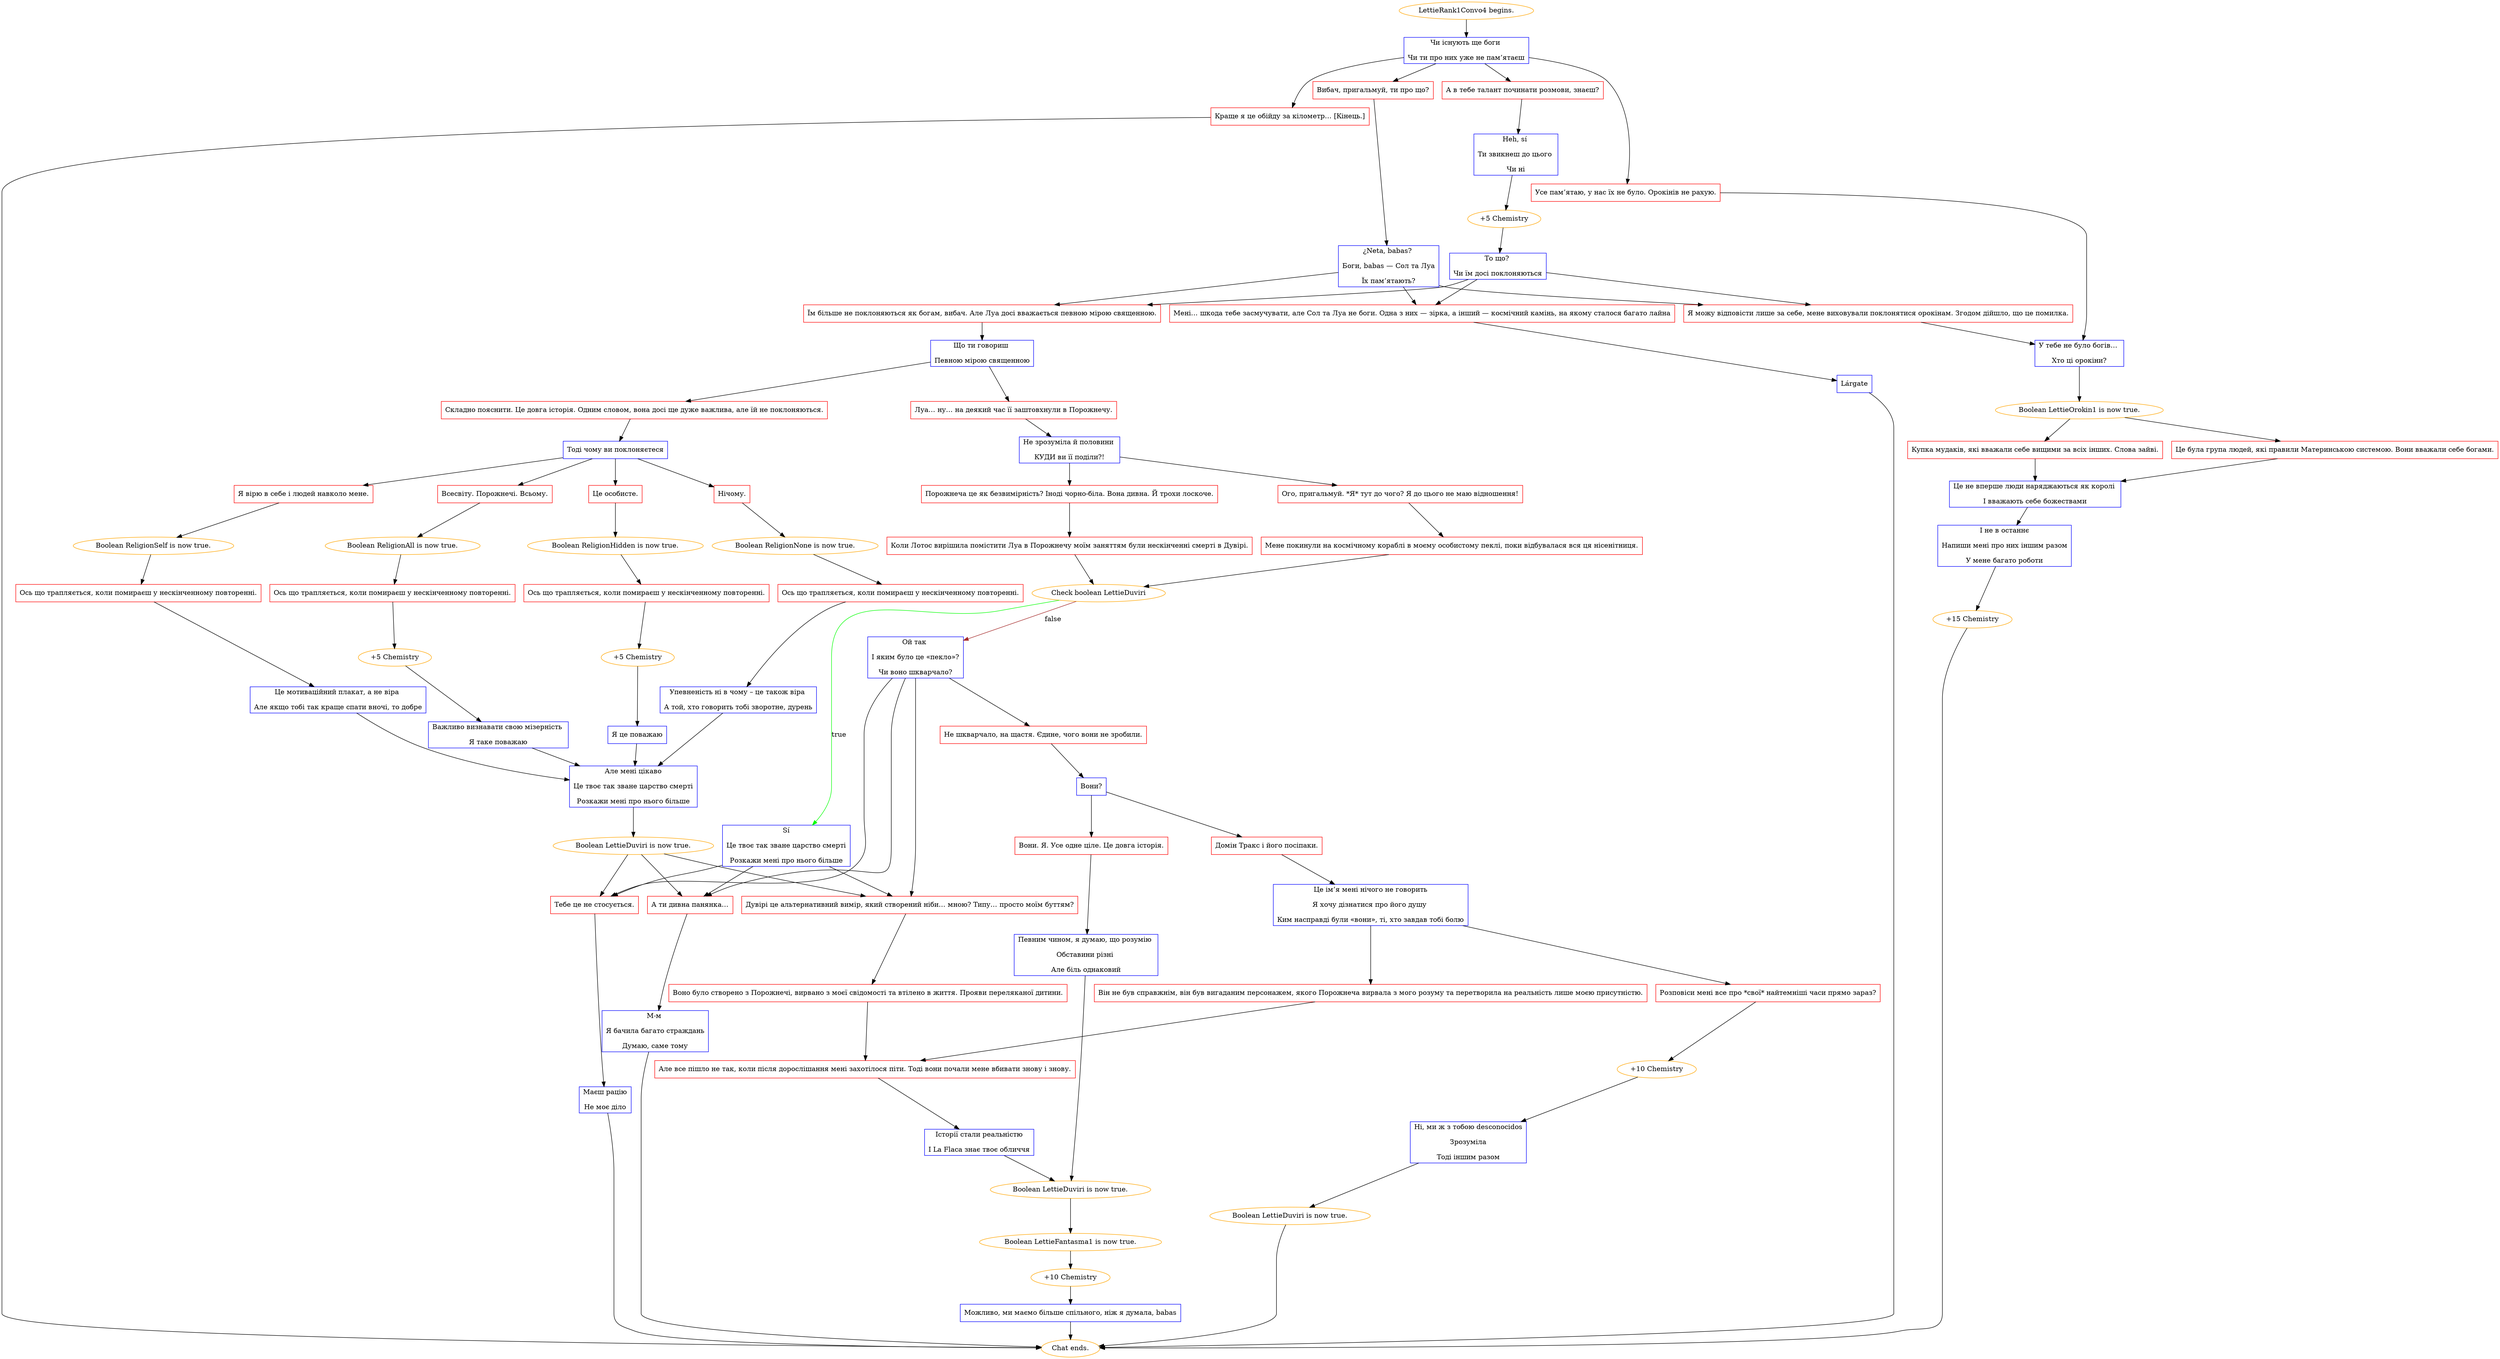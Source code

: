 digraph {
	"LettieRank1Convo4 begins." [color=orange];
		"LettieRank1Convo4 begins." -> j1037370848;
	j1037370848 [label="Чи існують ще боги 
Чи ти про них уже не пам’ятаєш",shape=box,color=blue];
		j1037370848 -> j2352146133;
		j1037370848 -> j2014965009;
		j1037370848 -> j4064875685;
		j1037370848 -> j1183207134;
	j2352146133 [label="Вибач, пригальмуй, ти про що?",shape=box,color=red];
		j2352146133 -> j3356312773;
	j2014965009 [label="А в тебе талант починати розмови, знаєш?",shape=box,color=red];
		j2014965009 -> j1696200443;
	j4064875685 [label="Краще я це обійду за кілометр… [Кінець.]",shape=box,color=red];
		j4064875685 -> "Chat ends.";
	j1183207134 [label="Усе пам’ятаю, у нас їх не було. Орокінів не рахую.",shape=box,color=red];
		j1183207134 -> j308810175;
	j3356312773 [label="¿Neta, babas? 
Боги, babas — Сол та Луа
Їх пам’ятають?",shape=box,color=blue];
		j3356312773 -> j2209229271;
		j3356312773 -> j4228992413;
		j3356312773 -> j2388608081;
	j1696200443 [label="Heh, sí 
Ти звикнеш до цього 
Чи ні",shape=box,color=blue];
		j1696200443 -> j4034662504;
	"Chat ends." [color=orange];
	j308810175 [label="У тебе не було богів… 
Хто ці орокіни?",shape=box,color=blue];
		j308810175 -> j2126616671;
	j2209229271 [label="Мені… шкода тебе засмучувати, але Сол та Луа не боги. Одна з них — зірка, а інший — космічний камінь, на якому сталося багато лайна",shape=box,color=red];
		j2209229271 -> j4236534637;
	j4228992413 [label="Їм більше не поклоняються як богам, вибач. Але Луа досі вважається певною мірою священною.",shape=box,color=red];
		j4228992413 -> j3248067466;
	j2388608081 [label="Я можу відповісти лише за себе, мене виховували поклонятися орокінам. Згодом дійшло, що це помилка.",shape=box,color=red];
		j2388608081 -> j308810175;
	j4034662504 [label="+5 Chemistry",color=orange];
		j4034662504 -> j1027204244;
	j2126616671 [label="Boolean LettieOrokin1 is now true.",color=orange];
		j2126616671 -> j1084954699;
		j2126616671 -> j1531618695;
	j4236534637 [label="Lárgate",shape=box,color=blue];
		j4236534637 -> "Chat ends.";
	j3248067466 [label="Що ти говориш 
Певною мірою священною",shape=box,color=blue];
		j3248067466 -> j3403323338;
		j3248067466 -> j1406477255;
	j1027204244 [label="То що? 
Чи їм досі поклоняються",shape=box,color=blue];
		j1027204244 -> j2209229271;
		j1027204244 -> j4228992413;
		j1027204244 -> j2388608081;
	j1084954699 [label="Купка мудаків, які вважали себе вищими за всіх інших. Слова зайві.",shape=box,color=red];
		j1084954699 -> j3627601613;
	j1531618695 [label="Це була група людей, які правили Материнською системою. Вони вважали себе богами.",shape=box,color=red];
		j1531618695 -> j3627601613;
	j3403323338 [label="Луа… ну… на деякий час її заштовхнули в Порожнечу.",shape=box,color=red];
		j3403323338 -> j1343063819;
	j1406477255 [label="Складно пояснити. Це довга історія. Одним словом, вона досі ще дуже важлива, але їй не поклоняються.",shape=box,color=red];
		j1406477255 -> j739779857;
	j3627601613 [label="Це не вперше люди наряджаються як королі 
І вважають себе божествами",shape=box,color=blue];
		j3627601613 -> j2568333462;
	j1343063819 [label="Не зрозуміла й половини 
КУДИ ви її поділи?!",shape=box,color=blue];
		j1343063819 -> j1185814692;
		j1343063819 -> j1809311691;
	j739779857 [label="Тоді чому ви поклоняєтеся",shape=box,color=blue];
		j739779857 -> j3349369558;
		j739779857 -> j786628461;
		j739779857 -> j1735887848;
		j739779857 -> j436101856;
	j2568333462 [label="І не в останнє
Напиши мені про них іншим разом
У мене багато роботи",shape=box,color=blue];
		j2568333462 -> j374273682;
	j1185814692 [label="Порожнеча це як безвимірність? Іноді чорно-біла. Вона дивна. Й трохи лоскоче.",shape=box,color=red];
		j1185814692 -> j2041474018;
	j1809311691 [label="Ого, пригальмуй. *Я* тут до чого? Я до цього не маю відношення!",shape=box,color=red];
		j1809311691 -> j125514043;
	j3349369558 [label="Всесвіту. Порожнечі. Всьому.",shape=box,color=red];
		j3349369558 -> j158015441;
	j786628461 [label="Нічому.",shape=box,color=red];
		j786628461 -> j3573884234;
	j1735887848 [label="Я вірю в себе і людей навколо мене.",shape=box,color=red];
		j1735887848 -> j4045049303;
	j436101856 [label="Це особисте.",shape=box,color=red];
		j436101856 -> j3477393736;
	j374273682 [label="+15 Chemistry",color=orange];
		j374273682 -> "Chat ends.";
	j2041474018 [label="Коли Лотос вирішила помістити Луа в Порожнечу моїм заняттям були нескінченні смерті в Дувірі.",shape=box,color=red];
		j2041474018 -> j1811373516;
	j125514043 [label="Мене покинули на космічному кораблі в моєму особистому пеклі, поки відбувалася вся ця нісенітниця.",shape=box,color=red];
		j125514043 -> j1811373516;
	j158015441 [label="Boolean ReligionAll is now true.",color=orange];
		j158015441 -> j3138147825;
	j3573884234 [label="Boolean ReligionNone is now true.",color=orange];
		j3573884234 -> j556807211;
	j4045049303 [label="Boolean ReligionSelf is now true.",color=orange];
		j4045049303 -> j1092873001;
	j3477393736 [label="Boolean ReligionHidden is now true.",color=orange];
		j3477393736 -> j1761263174;
	j1811373516 [label="Check boolean LettieDuviri",color=orange];
		j1811373516 -> j1671544055 [label=true,color=green];
		j1811373516 -> j4209165186 [label=false,color=brown];
	j3138147825 [label="Ось що трапляється, коли помираєш у нескінченному повторенні.",shape=box,color=red];
		j3138147825 -> j3349530299;
	j556807211 [label="Ось що трапляється, коли помираєш у нескінченному повторенні.",shape=box,color=red];
		j556807211 -> j3086585303;
	j1092873001 [label="Ось що трапляється, коли помираєш у нескінченному повторенні.",shape=box,color=red];
		j1092873001 -> j2020546;
	j1761263174 [label="Ось що трапляється, коли помираєш у нескінченному повторенні.",shape=box,color=red];
		j1761263174 -> j3525406020;
	j1671544055 [label="Sí
Це твоє так зване царство смерті
Розкажи мені про нього більше",shape=box,color=blue];
		j1671544055 -> j3155148636;
		j1671544055 -> j1959362808;
		j1671544055 -> j3746483117;
	j4209165186 [label="Ой так 
І яким було це «пекло»?
Чи воно шкварчало?",shape=box,color=blue];
		j4209165186 -> j3155148636;
		j4209165186 -> j1959362808;
		j4209165186 -> j3746483117;
		j4209165186 -> j407894333;
	j3349530299 [label="+5 Chemistry",color=orange];
		j3349530299 -> j2198650376;
	j3086585303 [label="Упевненість ні в чому – це також віра 
А той, хто говорить тобі зворотне, дурень",shape=box,color=blue];
		j3086585303 -> j2488717169;
	j2020546 [label="Це мотиваційний плакат, а не віра 
Але якщо тобі так краще спати вночі, то добре",shape=box,color=blue];
		j2020546 -> j2488717169;
	j3525406020 [label="+5 Chemistry",color=orange];
		j3525406020 -> j1965965797;
	j3155148636 [label="Дувірі це альтернативний вимір, який створений ніби… мною? Типу… просто моїм буттям?",shape=box,color=red];
		j3155148636 -> j1714698837;
	j1959362808 [label="А ти дивна панянка…",shape=box,color=red];
		j1959362808 -> j2900845180;
	j3746483117 [label="Тебе це не стосується.",shape=box,color=red];
		j3746483117 -> j3793089264;
	j407894333 [label="Не шкварчало, на щастя. Єдине, чого вони не зробили.",shape=box,color=red];
		j407894333 -> j585804198;
	j2198650376 [label="Важливо визнавати свою мізерність 
Я таке поважаю",shape=box,color=blue];
		j2198650376 -> j2488717169;
	j2488717169 [label="Але мені цікаво
Це твоє так зване царство смерті
Розкажи мені про нього більше",shape=box,color=blue];
		j2488717169 -> j547942567;
	j1965965797 [label="Я це поважаю",shape=box,color=blue];
		j1965965797 -> j2488717169;
	j1714698837 [label="Воно було створено з Порожнечі, вирвано з моєї свідомості та втілено в життя. Прояви переляканої дитини.",shape=box,color=red];
		j1714698837 -> j1207626521;
	j2900845180 [label="М-м 
Я бачила багато страждань
Думаю, саме тому",shape=box,color=blue];
		j2900845180 -> "Chat ends.";
	j3793089264 [label="Маєш рацію
Не моє діло",shape=box,color=blue];
		j3793089264 -> "Chat ends.";
	j585804198 [label="Вони?",shape=box,color=blue];
		j585804198 -> j340123507;
		j585804198 -> j3827558410;
	j547942567 [label="Boolean LettieDuviri is now true.",color=orange];
		j547942567 -> j3155148636;
		j547942567 -> j1959362808;
		j547942567 -> j3746483117;
	j1207626521 [label="Але все пішло не так, коли після дорослішання мені захотілося піти. Тоді вони почали мене вбивати знову і знову.",shape=box,color=red];
		j1207626521 -> j574879999;
	j340123507 [label="Домін Тракс і його посіпаки.",shape=box,color=red];
		j340123507 -> j379401352;
	j3827558410 [label="Вони. Я. Усе одне ціле. Це довга історія.",shape=box,color=red];
		j3827558410 -> j2966357394;
	j574879999 [label="Історії стали реальністю
І La Flaca знає твоє обличчя",shape=box,color=blue];
		j574879999 -> j1395507931;
	j379401352 [label="Це ім’я мені нічого не говорить
Я хочу дізнатися про його душу 
Ким насправді були «вони», ті, хто завдав тобі болю",shape=box,color=blue];
		j379401352 -> j479291845;
		j379401352 -> j1031393497;
	j2966357394 [label="Певним чином, я думаю, що розумію 
Обставини різні 
Але біль однаковий",shape=box,color=blue];
		j2966357394 -> j1395507931;
	j1395507931 [label="Boolean LettieDuviri is now true.",color=orange];
		j1395507931 -> j573514856;
	j479291845 [label="Він не був справжнім, він був вигаданим персонажем, якого Порожнеча вирвала з мого розуму та перетворила на реальність лише моєю присутністю.",shape=box,color=red];
		j479291845 -> j1207626521;
	j1031393497 [label="Розповіси мені все про *свої* найтемніші часи прямо зараз?",shape=box,color=red];
		j1031393497 -> j1005943829;
	j573514856 [label="Boolean LettieFantasma1 is now true.",color=orange];
		j573514856 -> j984248369;
	j1005943829 [label="+10 Chemistry",color=orange];
		j1005943829 -> j2619544051;
	j984248369 [label="+10 Chemistry",color=orange];
		j984248369 -> j3796638242;
	j2619544051 [label="Ні, ми ж з тобою desconocidos
Зрозуміла
Тоді іншим разом",shape=box,color=blue];
		j2619544051 -> j2620081815;
	j3796638242 [label="Можливо, ми маємо більше спільного, ніж я думала, babas",shape=box,color=blue];
		j3796638242 -> "Chat ends.";
	j2620081815 [label="Boolean LettieDuviri is now true.",color=orange];
		j2620081815 -> "Chat ends.";
}